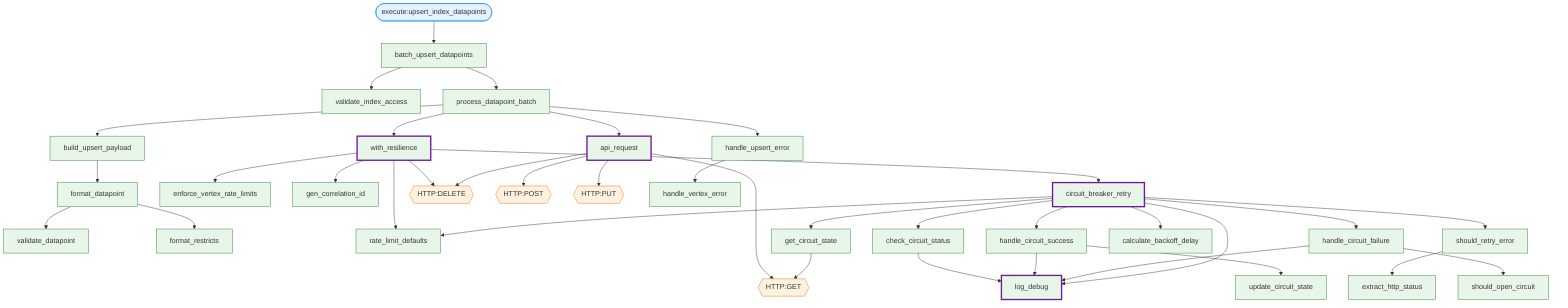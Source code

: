 flowchart TD
  execute_upsert_index_datapoints([execute:upsert_index_datapoints])
  batch_upsert_datapoints[batch_upsert_datapoints]
  validate_index_access[validate_index_access]
  process_datapoint_batch[process_datapoint_batch]
  build_upsert_payload[build_upsert_payload]
  format_datapoint[format_datapoint]
  validate_datapoint[validate_datapoint]
  format_restricts[format_restricts]
  with_resilience[with_resilience]
  rate_limit_defaults[rate_limit_defaults]
  enforce_vertex_rate_limits[enforce_vertex_rate_limits]
  gen_correlation_id[gen_correlation_id]
  circuit_breaker_retry[circuit_breaker_retry]
  get_circuit_state[get_circuit_state]
  HTTP_GET{{HTTP:GET}}
  check_circuit_status[check_circuit_status]
  log_debug[log_debug]
  handle_circuit_success[handle_circuit_success]
  update_circuit_state[update_circuit_state]
  should_retry_error[should_retry_error]
  extract_http_status[extract_http_status]
  calculate_backoff_delay[calculate_backoff_delay]
  handle_circuit_failure[handle_circuit_failure]
  should_open_circuit[should_open_circuit]
  HTTP_DELETE{{HTTP:DELETE}}
  api_request[api_request]
  HTTP_POST{{HTTP:POST}}
  HTTP_PUT{{HTTP:PUT}}
  handle_upsert_error[handle_upsert_error]
  handle_vertex_error[handle_vertex_error]
  execute_upsert_index_datapoints --> batch_upsert_datapoints
  with_resilience --> rate_limit_defaults
  with_resilience --> enforce_vertex_rate_limits
  with_resilience --> gen_correlation_id
  with_resilience --> circuit_breaker_retry
  with_resilience --> HTTP_DELETE
  api_request --> HTTP_GET
  api_request --> HTTP_POST
  api_request --> HTTP_PUT
  api_request --> HTTP_DELETE
  get_circuit_state --> HTTP_GET
  check_circuit_status --> log_debug
  should_retry_error --> extract_http_status
  handle_circuit_success --> update_circuit_state
  handle_circuit_success --> log_debug
  handle_circuit_failure --> should_open_circuit
  handle_circuit_failure --> log_debug
  circuit_breaker_retry --> rate_limit_defaults
  circuit_breaker_retry --> get_circuit_state
  circuit_breaker_retry --> check_circuit_status
  circuit_breaker_retry --> handle_circuit_success
  circuit_breaker_retry --> should_retry_error
  circuit_breaker_retry --> calculate_backoff_delay
  circuit_breaker_retry --> log_debug
  circuit_breaker_retry --> handle_circuit_failure
  format_datapoint --> validate_datapoint
  format_datapoint --> format_restricts
  build_upsert_payload --> format_datapoint
  handle_upsert_error --> handle_vertex_error
  process_datapoint_batch --> build_upsert_payload
  process_datapoint_batch --> with_resilience
  process_datapoint_batch --> api_request
  process_datapoint_batch --> handle_upsert_error
  batch_upsert_datapoints --> validate_index_access
  batch_upsert_datapoints --> process_datapoint_batch
  classDef action fill:#E3F2FD,stroke:#1E88E5,stroke-width:1px;
  classDef method fill:#E8F5E9,stroke:#2E7D32,stroke-width:1px;
  classDef http   fill:#FFF3E0,stroke:#EF6C00,stroke-width:1px;
  classDef hot stroke:#6A1B9A,stroke-width:3px;
  classDef cycle stroke:#C62828,stroke-width:3px;
  classDef unused fill:#ECECEC,color:#6B7280,stroke:#9CA3AF;
  classDef undef stroke-dasharray:4 2,stroke:#EF4444;
  class execute_upsert_index_datapoints action;
  class batch_upsert_datapoints method;
  class validate_index_access method;
  class process_datapoint_batch method;
  class build_upsert_payload method;
  class format_datapoint method;
  class validate_datapoint method;
  class format_restricts method;
  class with_resilience method;
  class rate_limit_defaults method;
  class enforce_vertex_rate_limits method;
  class gen_correlation_id method;
  class circuit_breaker_retry method;
  class get_circuit_state method;
  class check_circuit_status method;
  class log_debug method;
  class handle_circuit_success method;
  class update_circuit_state method;
  class should_retry_error method;
  class extract_http_status method;
  class calculate_backoff_delay method;
  class handle_circuit_failure method;
  class should_open_circuit method;
  class api_request method;
  class handle_upsert_error method;
  class handle_vertex_error method;
  class HTTP_GET http;
  class HTTP_DELETE http;
  class HTTP_POST http;
  class HTTP_PUT http;
  class with_resilience hot;
  class api_request hot;
  class circuit_breaker_retry hot;
  class log_debug hot;